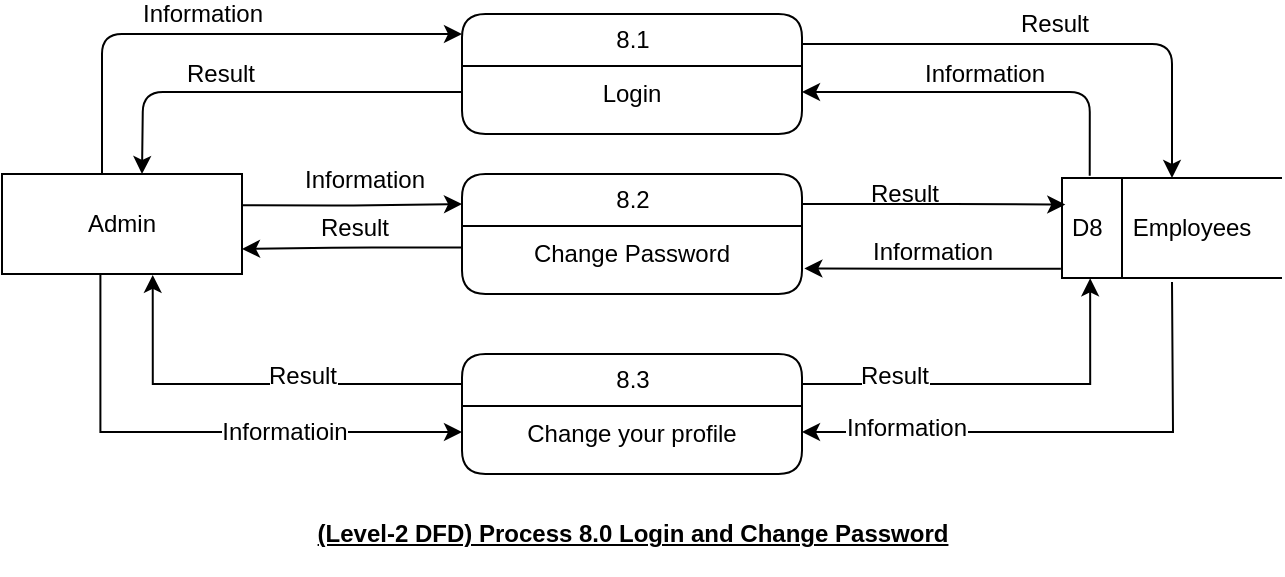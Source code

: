 <mxfile version="15.2.7" type="device"><diagram id="4hEIm6DF62svlDTW-A1F" name="Page-1"><mxGraphModel dx="904" dy="558" grid="1" gridSize="10" guides="1" tooltips="1" connect="1" arrows="1" fold="1" page="1" pageScale="1" pageWidth="1100" pageHeight="850" math="0" shadow="0"><root><mxCell id="0"/><mxCell id="1" parent="0"/><mxCell id="NK_bMGZGpbStn2pKjzlF-5" value="&lt;p class=&quot;MsoNormal&quot; style=&quot;font-size: 12px;&quot;&gt;&lt;font style=&quot;font-size: 12px;&quot;&gt;&lt;span style=&quot;font-size: 12px;&quot;&gt;&lt;b style=&quot;font-size: 12px;&quot;&gt;&lt;u style=&quot;font-size: 12px;&quot;&gt;(Level-2 DFD) Process 8.0 Login and Change Password&lt;/u&gt;&lt;/b&gt;&lt;/span&gt;&lt;/font&gt;&lt;br style=&quot;font-size: 12px;&quot;&gt;&lt;/p&gt;" style="text;html=1;align=center;verticalAlign=middle;resizable=0;points=[];autosize=1;strokeColor=none;fontColor=#000000;fontFamily=Helvetica;fontSize=12;" parent="1" vertex="1"><mxGeometry x="280" y="370" width="330" height="40" as="geometry"/></mxCell><mxCell id="NK_bMGZGpbStn2pKjzlF-6" value="Information" style="edgeStyle=orthogonalEdgeStyle;curved=0;rounded=1;sketch=0;orthogonalLoop=1;jettySize=auto;html=1;entryX=0;entryY=0.25;entryDx=0;entryDy=0;labelBackgroundColor=none;fontColor=#000000;fontFamily=Helvetica;fontSize=12;exitX=1.002;exitY=0.313;exitDx=0;exitDy=0;exitPerimeter=0;" parent="1" target="NK_bMGZGpbStn2pKjzlF-18" edge="1" source="NK_bMGZGpbStn2pKjzlF-10"><mxGeometry x="0.112" y="12" relative="1" as="geometry"><mxPoint x="190" y="273" as="sourcePoint"/><mxPoint as="offset"/></mxGeometry></mxCell><mxCell id="NK_bMGZGpbStn2pKjzlF-9" value="Information" style="edgeStyle=orthogonalEdgeStyle;jumpStyle=none;orthogonalLoop=1;jettySize=auto;html=1;entryX=0;entryY=0.167;entryDx=0;entryDy=0;entryPerimeter=0;shadow=0;labelBackgroundColor=none;rounded=1;fontColor=#000000;fontFamily=Helvetica;fontSize=12;" parent="1" source="NK_bMGZGpbStn2pKjzlF-10" target="NK_bMGZGpbStn2pKjzlF-12" edge="1"><mxGeometry x="-0.04" y="10" relative="1" as="geometry"><Array as="points"><mxPoint x="180" y="140"/></Array><mxPoint as="offset"/></mxGeometry></mxCell><mxCell id="WXFs68BnLeDpWQnzvMmt-5" style="edgeStyle=orthogonalEdgeStyle;rounded=0;orthogonalLoop=1;jettySize=auto;html=1;entryX=0;entryY=0.5;entryDx=0;entryDy=0;fontFamily=Helvetica;fontSize=12;fontColor=#000000;exitX=0.41;exitY=1.003;exitDx=0;exitDy=0;exitPerimeter=0;" edge="1" parent="1" source="NK_bMGZGpbStn2pKjzlF-10" target="WXFs68BnLeDpWQnzvMmt-2"><mxGeometry relative="1" as="geometry"><mxPoint x="179" y="263" as="sourcePoint"/></mxGeometry></mxCell><mxCell id="WXFs68BnLeDpWQnzvMmt-11" value="Informatioin" style="edgeLabel;html=1;align=center;verticalAlign=middle;resizable=0;points=[];fontSize=12;fontFamily=Helvetica;fontColor=#000000;" vertex="1" connectable="0" parent="WXFs68BnLeDpWQnzvMmt-5"><mxGeometry x="0.315" relative="1" as="geometry"><mxPoint as="offset"/></mxGeometry></mxCell><mxCell id="NK_bMGZGpbStn2pKjzlF-10" value="&lt;font style=&quot;font-size: 12px;&quot;&gt;Admin&lt;/font&gt;" style="rounded=0;whiteSpace=wrap;html=1;fontColor=#000000;fontFamily=Helvetica;fontSize=12;" parent="1" vertex="1"><mxGeometry x="130" y="210" width="120" height="50" as="geometry"/></mxCell><mxCell id="NK_bMGZGpbStn2pKjzlF-11" value="Result" style="edgeStyle=orthogonalEdgeStyle;curved=0;rounded=1;sketch=0;orthogonalLoop=1;jettySize=auto;html=1;labelBackgroundColor=none;fontColor=#000000;fontFamily=Helvetica;fontSize=12;exitX=1;exitY=0.25;exitDx=0;exitDy=0;" parent="1" edge="1" target="NK_bMGZGpbStn2pKjzlF-26" source="NK_bMGZGpbStn2pKjzlF-12"><mxGeometry y="10" relative="1" as="geometry"><mxPoint x="530" y="150" as="sourcePoint"/><mxPoint x="730" y="210" as="targetPoint"/><mxPoint as="offset"/></mxGeometry></mxCell><mxCell id="NK_bMGZGpbStn2pKjzlF-12" value="8.1" style="swimlane;html=1;fontStyle=0;childLayout=stackLayout;horizontal=1;startSize=26;horizontalStack=0;resizeParent=1;resizeLast=0;collapsible=1;marginBottom=0;swimlaneFillColor=#ffffff;align=center;rounded=1;shadow=0;comic=0;labelBackgroundColor=none;strokeWidth=1;fontFamily=Helvetica;fontSize=12;fontColor=#000000;" parent="1" vertex="1"><mxGeometry x="360" y="130" width="170" height="60" as="geometry"/></mxCell><mxCell id="NK_bMGZGpbStn2pKjzlF-13" value="&lt;font style=&quot;font-size: 12px;&quot;&gt;&lt;span style=&quot;font-size: 12px;&quot;&gt;Login&lt;/span&gt;&lt;/font&gt;" style="text;html=1;strokeColor=none;fillColor=none;spacingLeft=4;spacingRight=4;whiteSpace=wrap;overflow=hidden;rotatable=0;points=[[0,0.5],[1,0.5]];portConstraint=eastwest;fontColor=#000000;align=center;fontFamily=Helvetica;fontSize=12;" parent="NK_bMGZGpbStn2pKjzlF-12" vertex="1"><mxGeometry y="26" width="170" height="26" as="geometry"/></mxCell><mxCell id="NK_bMGZGpbStn2pKjzlF-17" value="Result" style="edgeStyle=orthogonalEdgeStyle;curved=0;rounded=1;sketch=0;orthogonalLoop=1;jettySize=auto;html=1;entryX=1;entryY=0.75;entryDx=0;entryDy=0;labelBackgroundColor=none;fontColor=#000000;fontFamily=Helvetica;fontSize=12;exitX=0.009;exitY=0.415;exitDx=0;exitDy=0;exitPerimeter=0;" parent="1" source="NK_bMGZGpbStn2pKjzlF-19" target="NK_bMGZGpbStn2pKjzlF-10" edge="1"><mxGeometry y="-10" relative="1" as="geometry"><mxPoint as="offset"/></mxGeometry></mxCell><mxCell id="NK_bMGZGpbStn2pKjzlF-18" value="8.2" style="swimlane;html=1;fontStyle=0;childLayout=stackLayout;horizontal=1;startSize=26;horizontalStack=0;resizeParent=1;resizeLast=0;collapsible=1;marginBottom=0;swimlaneFillColor=#ffffff;align=center;rounded=1;shadow=0;comic=0;labelBackgroundColor=none;strokeWidth=1;fontFamily=Helvetica;fontSize=12;fontColor=#000000;" parent="1" vertex="1"><mxGeometry x="360" y="210" width="170" height="60" as="geometry"/></mxCell><mxCell id="NK_bMGZGpbStn2pKjzlF-19" value="&lt;font style=&quot;font-size: 12px;&quot;&gt;&lt;span style=&quot;font-size: 12px;&quot;&gt;Change Password&lt;/span&gt;&lt;/font&gt;" style="text;html=1;strokeColor=none;fillColor=none;spacingLeft=4;spacingRight=4;whiteSpace=wrap;overflow=hidden;rotatable=0;points=[[0,0.5],[1,0.5]];portConstraint=eastwest;fontColor=#000000;align=center;fontFamily=Helvetica;fontSize=12;" parent="NK_bMGZGpbStn2pKjzlF-18" vertex="1"><mxGeometry y="26" width="170" height="26" as="geometry"/></mxCell><mxCell id="NK_bMGZGpbStn2pKjzlF-22" value="&#10;&#10;&lt;span style=&quot;font-size: 12px; font-style: normal; font-weight: 400; letter-spacing: normal; text-align: center; text-indent: 0px; text-transform: none; word-spacing: 0px; display: inline; float: none;&quot;&gt;Information&lt;/span&gt;&#10;&#10;" style="edgeStyle=orthogonalEdgeStyle;curved=0;rounded=1;sketch=0;orthogonalLoop=1;jettySize=auto;html=1;entryX=1;entryY=0.5;entryDx=0;entryDy=0;exitX=0.126;exitY=-0.023;exitDx=0;exitDy=0;exitPerimeter=0;labelBackgroundColor=none;fontColor=#000000;fontFamily=Helvetica;fontSize=12;" parent="1" source="NK_bMGZGpbStn2pKjzlF-26" target="NK_bMGZGpbStn2pKjzlF-13" edge="1"><mxGeometry x="0.017" y="-9" relative="1" as="geometry"><mxPoint x="710" y="200" as="sourcePoint"/><mxPoint as="offset"/></mxGeometry></mxCell><mxCell id="NK_bMGZGpbStn2pKjzlF-24" value="&#10;&#10;&lt;span style=&quot;font-size: 12px; font-style: normal; font-weight: 400; letter-spacing: normal; text-align: center; text-indent: 0px; text-transform: none; word-spacing: 0px; display: inline; float: none;&quot;&gt;Information&lt;/span&gt;&#10;&#10;" style="edgeStyle=orthogonalEdgeStyle;curved=0;rounded=1;sketch=0;orthogonalLoop=1;jettySize=auto;html=1;entryX=1.007;entryY=0.815;entryDx=0;entryDy=0;entryPerimeter=0;exitX=-0.005;exitY=0.907;exitDx=0;exitDy=0;labelBackgroundColor=none;fontColor=#000000;fontFamily=Helvetica;fontSize=12;exitPerimeter=0;" parent="1" source="NK_bMGZGpbStn2pKjzlF-26" target="NK_bMGZGpbStn2pKjzlF-19" edge="1"><mxGeometry x="0.006" y="-8" relative="1" as="geometry"><mxPoint as="offset"/></mxGeometry></mxCell><mxCell id="WXFs68BnLeDpWQnzvMmt-4" style="edgeStyle=orthogonalEdgeStyle;rounded=0;orthogonalLoop=1;jettySize=auto;html=1;entryX=1;entryY=0.5;entryDx=0;entryDy=0;fontFamily=Helvetica;fontSize=12;fontColor=#000000;" edge="1" parent="1" target="WXFs68BnLeDpWQnzvMmt-2"><mxGeometry relative="1" as="geometry"><mxPoint x="715" y="264" as="sourcePoint"/></mxGeometry></mxCell><mxCell id="WXFs68BnLeDpWQnzvMmt-9" value="Information" style="edgeLabel;html=1;align=center;verticalAlign=middle;resizable=0;points=[];fontSize=12;fontFamily=Helvetica;fontColor=#000000;" vertex="1" connectable="0" parent="WXFs68BnLeDpWQnzvMmt-4"><mxGeometry x="0.606" y="-2" relative="1" as="geometry"><mxPoint as="offset"/></mxGeometry></mxCell><mxCell id="NK_bMGZGpbStn2pKjzlF-26" value="D8" style="html=1;dashed=0;whitespace=wrap;shape=mxgraph.dfd.dataStoreID;align=left;spacingLeft=3;points=[[0,0],[0.5,0],[1,0],[0,0.5],[1,0.5],[0,1],[0.5,1],[1,1]];fontColor=#000000;fontFamily=Helvetica;fontSize=12;" parent="1" vertex="1"><mxGeometry x="660" y="212" width="110" height="50" as="geometry"/></mxCell><mxCell id="NK_bMGZGpbStn2pKjzlF-28" value="Employees" style="text;html=1;strokeColor=none;fillColor=none;align=center;verticalAlign=middle;whiteSpace=wrap;rounded=0;fontColor=#000000;fontFamily=Helvetica;fontSize=12;" parent="1" vertex="1"><mxGeometry x="700" y="227" width="50" height="20" as="geometry"/></mxCell><mxCell id="NK_bMGZGpbStn2pKjzlF-30" value="Result" style="edgeStyle=orthogonalEdgeStyle;curved=0;rounded=1;sketch=0;orthogonalLoop=1;jettySize=auto;html=1;exitX=1;exitY=0.25;exitDx=0;exitDy=0;labelBackgroundColor=none;fontColor=#000000;fontFamily=Helvetica;fontSize=12;entryX=0.015;entryY=0.265;entryDx=0;entryDy=0;entryPerimeter=0;" parent="1" source="NK_bMGZGpbStn2pKjzlF-18" target="NK_bMGZGpbStn2pKjzlF-26" edge="1"><mxGeometry x="-0.227" y="5" relative="1" as="geometry"><mxPoint as="offset"/><mxPoint x="671" y="265" as="targetPoint"/></mxGeometry></mxCell><mxCell id="NK_bMGZGpbStn2pKjzlF-31" value="Result" style="edgeStyle=orthogonalEdgeStyle;curved=0;rounded=1;sketch=0;orthogonalLoop=1;jettySize=auto;html=1;labelBackgroundColor=none;fontColor=#000000;fontFamily=Helvetica;fontSize=12;" parent="1" source="NK_bMGZGpbStn2pKjzlF-13" edge="1"><mxGeometry x="0.205" y="-9" relative="1" as="geometry"><mxPoint as="offset"/><mxPoint x="200" y="210" as="targetPoint"/></mxGeometry></mxCell><mxCell id="WXFs68BnLeDpWQnzvMmt-6" style="edgeStyle=orthogonalEdgeStyle;rounded=0;orthogonalLoop=1;jettySize=auto;html=1;entryX=0.628;entryY=1.009;entryDx=0;entryDy=0;fontFamily=Helvetica;fontSize=12;fontColor=#000000;exitX=0;exitY=0.25;exitDx=0;exitDy=0;entryPerimeter=0;" edge="1" parent="1" source="WXFs68BnLeDpWQnzvMmt-1" target="NK_bMGZGpbStn2pKjzlF-10"><mxGeometry relative="1" as="geometry"/></mxCell><mxCell id="WXFs68BnLeDpWQnzvMmt-10" value="Result" style="edgeLabel;html=1;align=center;verticalAlign=middle;resizable=0;points=[];fontSize=12;fontFamily=Helvetica;fontColor=#000000;" vertex="1" connectable="0" parent="WXFs68BnLeDpWQnzvMmt-6"><mxGeometry x="-0.23" y="-4" relative="1" as="geometry"><mxPoint as="offset"/></mxGeometry></mxCell><mxCell id="WXFs68BnLeDpWQnzvMmt-7" style="edgeStyle=orthogonalEdgeStyle;rounded=0;orthogonalLoop=1;jettySize=auto;html=1;fontFamily=Helvetica;fontSize=12;fontColor=#000000;exitX=1;exitY=0.25;exitDx=0;exitDy=0;entryX=0.128;entryY=1.003;entryDx=0;entryDy=0;entryPerimeter=0;" edge="1" parent="1" source="WXFs68BnLeDpWQnzvMmt-1" target="NK_bMGZGpbStn2pKjzlF-26"><mxGeometry relative="1" as="geometry"><mxPoint x="675" y="266" as="targetPoint"/></mxGeometry></mxCell><mxCell id="WXFs68BnLeDpWQnzvMmt-8" value="Result" style="edgeLabel;html=1;align=center;verticalAlign=middle;resizable=0;points=[];fontSize=12;fontFamily=Helvetica;fontColor=#000000;" vertex="1" connectable="0" parent="WXFs68BnLeDpWQnzvMmt-7"><mxGeometry x="-0.535" y="4" relative="1" as="geometry"><mxPoint as="offset"/></mxGeometry></mxCell><mxCell id="WXFs68BnLeDpWQnzvMmt-1" value="8.3" style="swimlane;html=1;fontStyle=0;childLayout=stackLayout;horizontal=1;startSize=26;horizontalStack=0;resizeParent=1;resizeLast=0;collapsible=1;marginBottom=0;swimlaneFillColor=#ffffff;align=center;rounded=1;shadow=0;comic=0;labelBackgroundColor=none;strokeWidth=1;fontFamily=Helvetica;fontSize=12;fontColor=#000000;" vertex="1" parent="1"><mxGeometry x="360" y="300" width="170" height="60" as="geometry"/></mxCell><mxCell id="WXFs68BnLeDpWQnzvMmt-2" value="Change your profile" style="text;html=1;strokeColor=none;fillColor=none;spacingLeft=4;spacingRight=4;whiteSpace=wrap;overflow=hidden;rotatable=0;points=[[0,0.5],[1,0.5]];portConstraint=eastwest;fontColor=#000000;align=center;fontFamily=Helvetica;fontSize=12;" vertex="1" parent="WXFs68BnLeDpWQnzvMmt-1"><mxGeometry y="26" width="170" height="26" as="geometry"/></mxCell></root></mxGraphModel></diagram></mxfile>